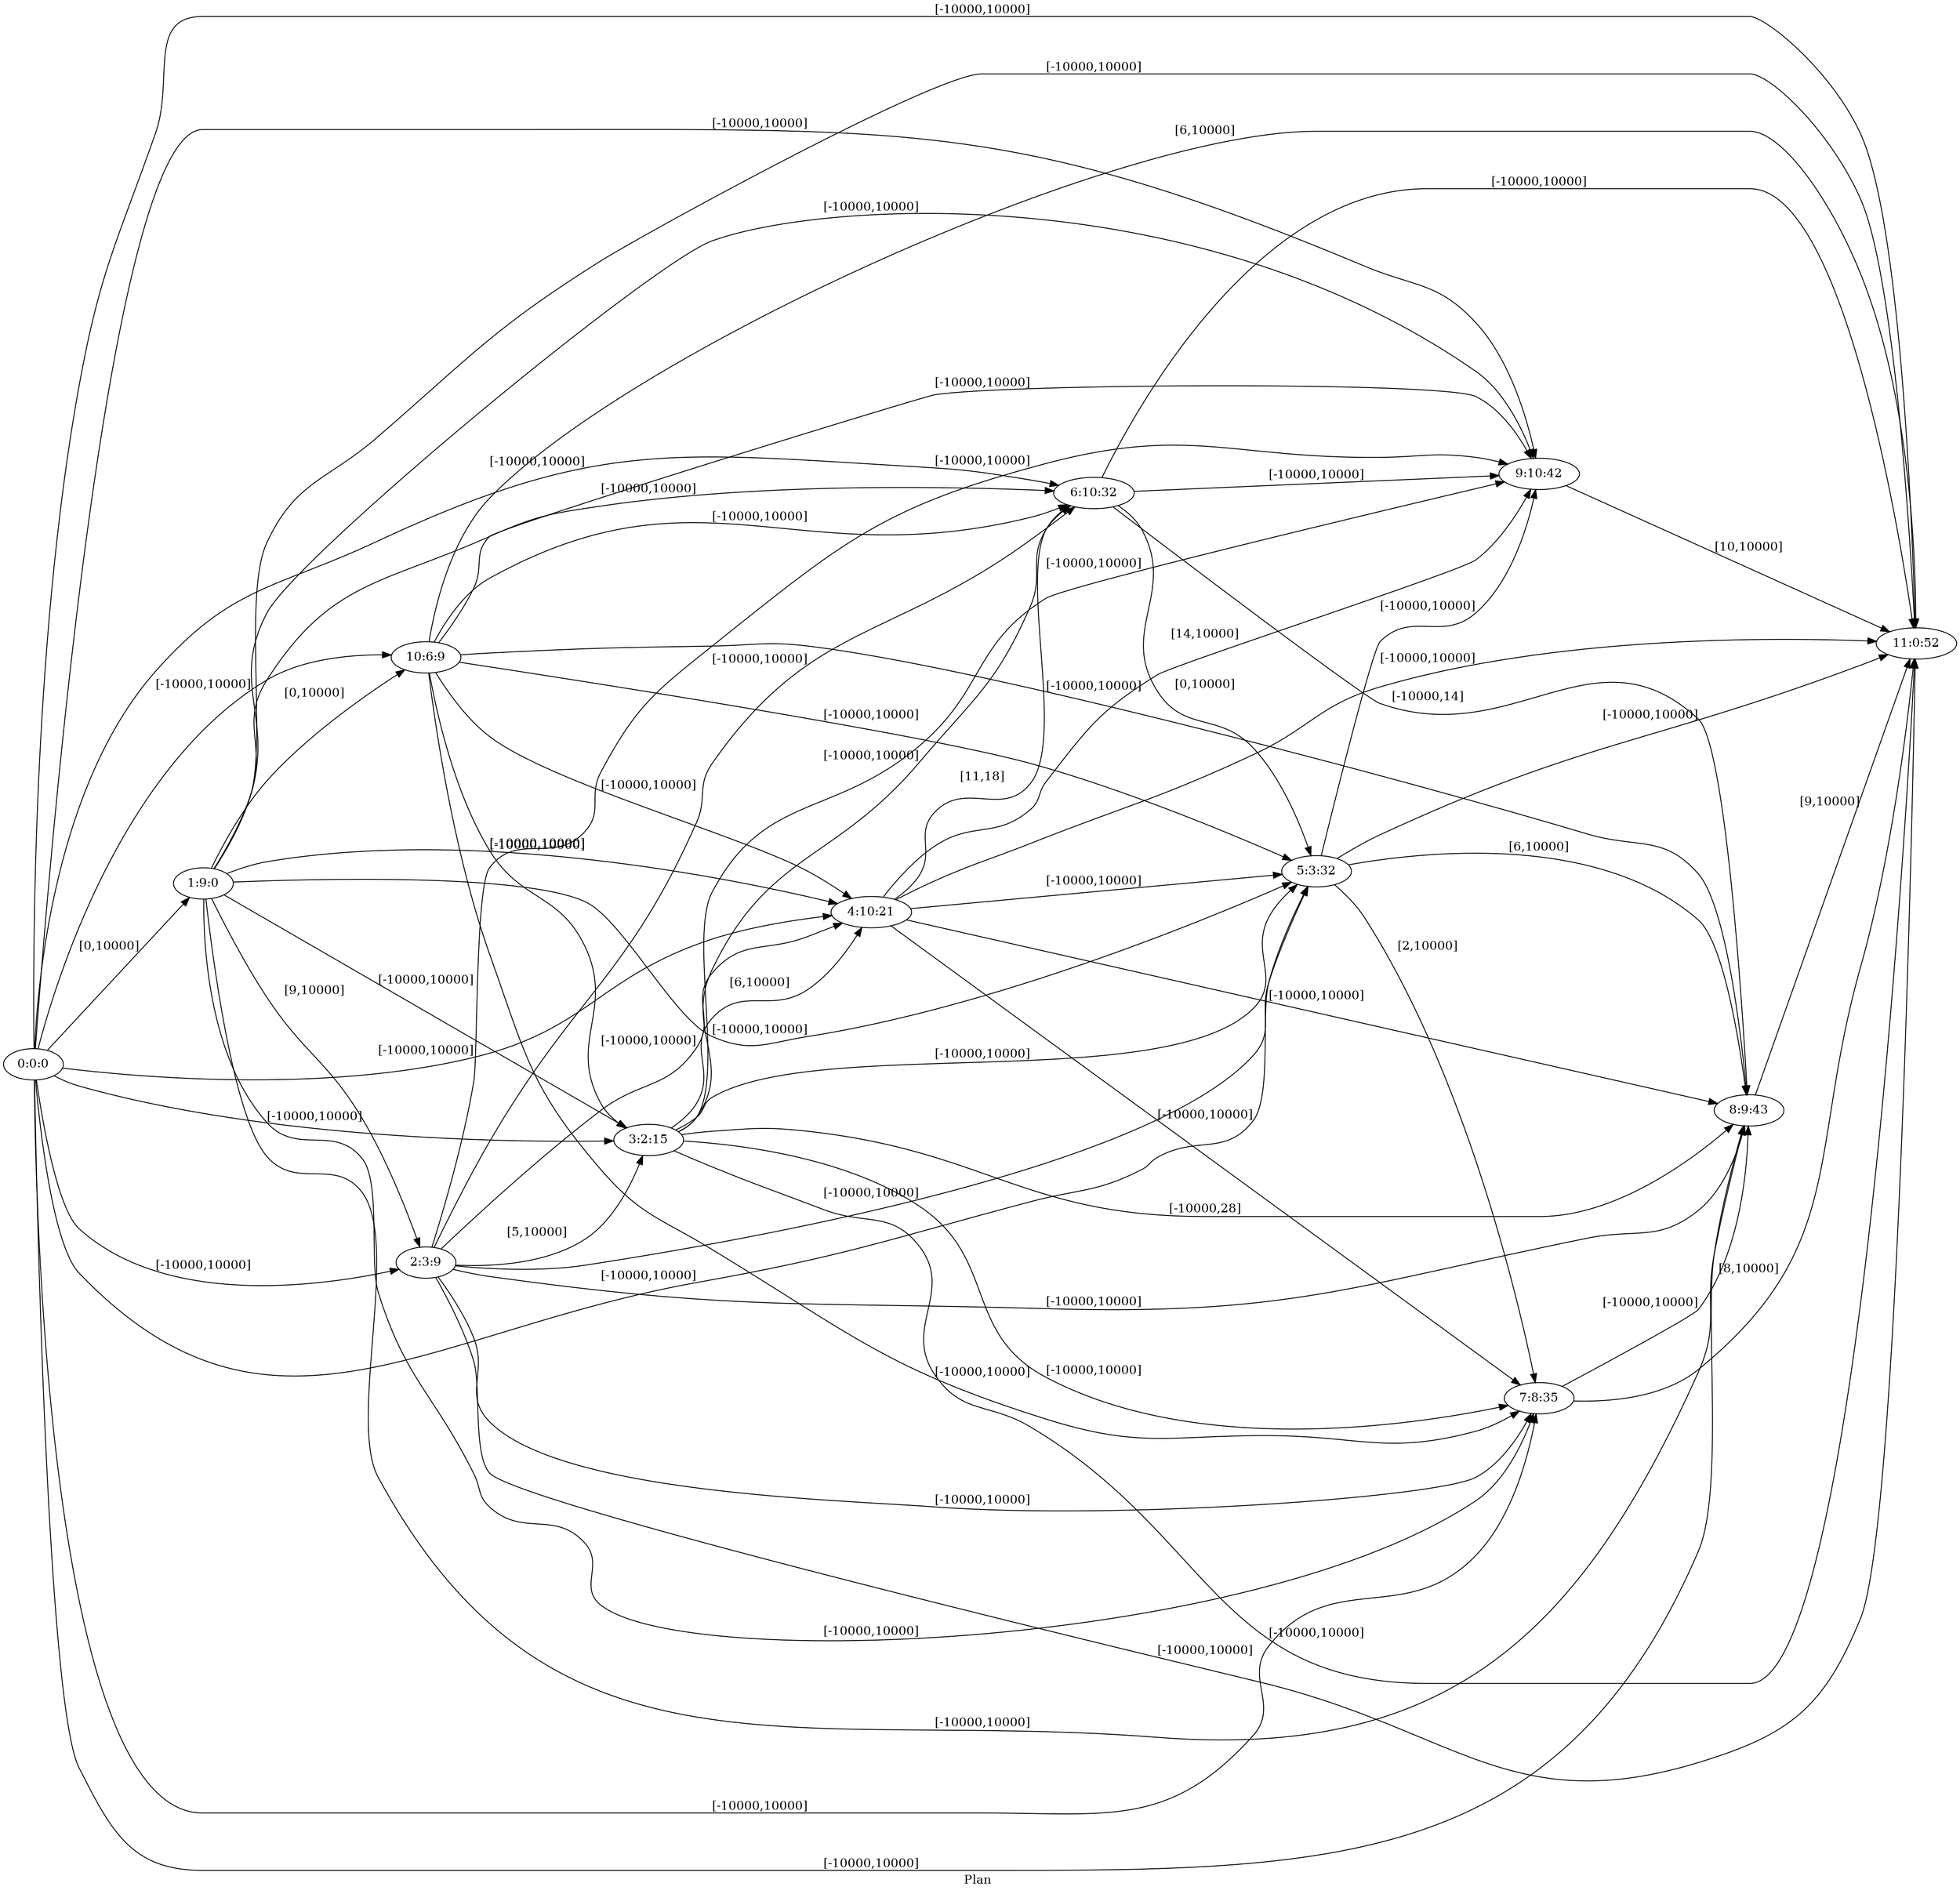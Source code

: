 digraph G {
 rankdir = LR;
 nodesep = .45; 
 size = 30;
label="Plan ";
 fldt = 0.526321;
"0:0:0"->"1:9:0"[ label = "[0,10000]"];
"0:0:0"->"2:3:9"[ label = "[-10000,10000]"];
"0:0:0"->"3:2:15"[ label = "[-10000,10000]"];
"0:0:0"->"4:10:21"[ label = "[-10000,10000]"];
"0:0:0"->"5:3:32"[ label = "[-10000,10000]"];
"0:0:0"->"6:10:32"[ label = "[-10000,10000]"];
"0:0:0"->"7:8:35"[ label = "[-10000,10000]"];
"0:0:0"->"8:9:43"[ label = "[-10000,10000]"];
"0:0:0"->"9:10:42"[ label = "[-10000,10000]"];
"0:0:0"->"10:6:9"[ label = "[-10000,10000]"];
"0:0:0"->"11:0:52"[ label = "[-10000,10000]"];
"1:9:0"->"2:3:9"[ label = "[9,10000]"];
"1:9:0"->"3:2:15"[ label = "[-10000,10000]"];
"1:9:0"->"4:10:21"[ label = "[-10000,10000]"];
"1:9:0"->"5:3:32"[ label = "[-10000,10000]"];
"1:9:0"->"6:10:32"[ label = "[-10000,10000]"];
"1:9:0"->"7:8:35"[ label = "[-10000,10000]"];
"1:9:0"->"8:9:43"[ label = "[-10000,10000]"];
"1:9:0"->"9:10:42"[ label = "[-10000,10000]"];
"1:9:0"->"10:6:9"[ label = "[0,10000]"];
"1:9:0"->"11:0:52"[ label = "[-10000,10000]"];
"2:3:9"->"3:2:15"[ label = "[5,10000]"];
"2:3:9"->"4:10:21"[ label = "[-10000,10000]"];
"2:3:9"->"5:3:32"[ label = "[-10000,10000]"];
"2:3:9"->"6:10:32"[ label = "[-10000,10000]"];
"2:3:9"->"7:8:35"[ label = "[-10000,10000]"];
"2:3:9"->"8:9:43"[ label = "[-10000,10000]"];
"2:3:9"->"9:10:42"[ label = "[-10000,10000]"];
"2:3:9"->"11:0:52"[ label = "[-10000,10000]"];
"3:2:15"->"4:10:21"[ label = "[6,10000]"];
"3:2:15"->"5:3:32"[ label = "[-10000,10000]"];
"3:2:15"->"6:10:32"[ label = "[-10000,10000]"];
"3:2:15"->"7:8:35"[ label = "[-10000,10000]"];
"3:2:15"->"8:9:43"[ label = "[-10000,28]"];
"3:2:15"->"9:10:42"[ label = "[-10000,10000]"];
"3:2:15"->"11:0:52"[ label = "[-10000,10000]"];
"4:10:21"->"5:3:32"[ label = "[-10000,10000]"];
"4:10:21"->"6:10:32"[ label = "[11,18]"];
"4:10:21"->"7:8:35"[ label = "[-10000,10000]"];
"4:10:21"->"8:9:43"[ label = "[-10000,10000]"];
"4:10:21"->"9:10:42"[ label = "[14,10000]"];
"4:10:21"->"11:0:52"[ label = "[-10000,10000]"];
"5:3:32"->"7:8:35"[ label = "[2,10000]"];
"5:3:32"->"8:9:43"[ label = "[6,10000]"];
"5:3:32"->"9:10:42"[ label = "[-10000,10000]"];
"5:3:32"->"11:0:52"[ label = "[-10000,10000]"];
"6:10:32"->"5:3:32"[ label = "[0,10000]"];
"6:10:32"->"8:9:43"[ label = "[-10000,14]"];
"6:10:32"->"9:10:42"[ label = "[-10000,10000]"];
"6:10:32"->"11:0:52"[ label = "[-10000,10000]"];
"7:8:35"->"8:9:43"[ label = "[-10000,10000]"];
"7:8:35"->"11:0:52"[ label = "[8,10000]"];
"8:9:43"->"11:0:52"[ label = "[9,10000]"];
"9:10:42"->"11:0:52"[ label = "[10,10000]"];
"10:6:9"->"3:2:15"[ label = "[-10000,10000]"];
"10:6:9"->"4:10:21"[ label = "[-10000,10000]"];
"10:6:9"->"5:3:32"[ label = "[-10000,10000]"];
"10:6:9"->"6:10:32"[ label = "[-10000,10000]"];
"10:6:9"->"7:8:35"[ label = "[-10000,10000]"];
"10:6:9"->"8:9:43"[ label = "[-10000,10000]"];
"10:6:9"->"9:10:42"[ label = "[-10000,10000]"];
"10:6:9"->"11:0:52"[ label = "[6,10000]"];
}
